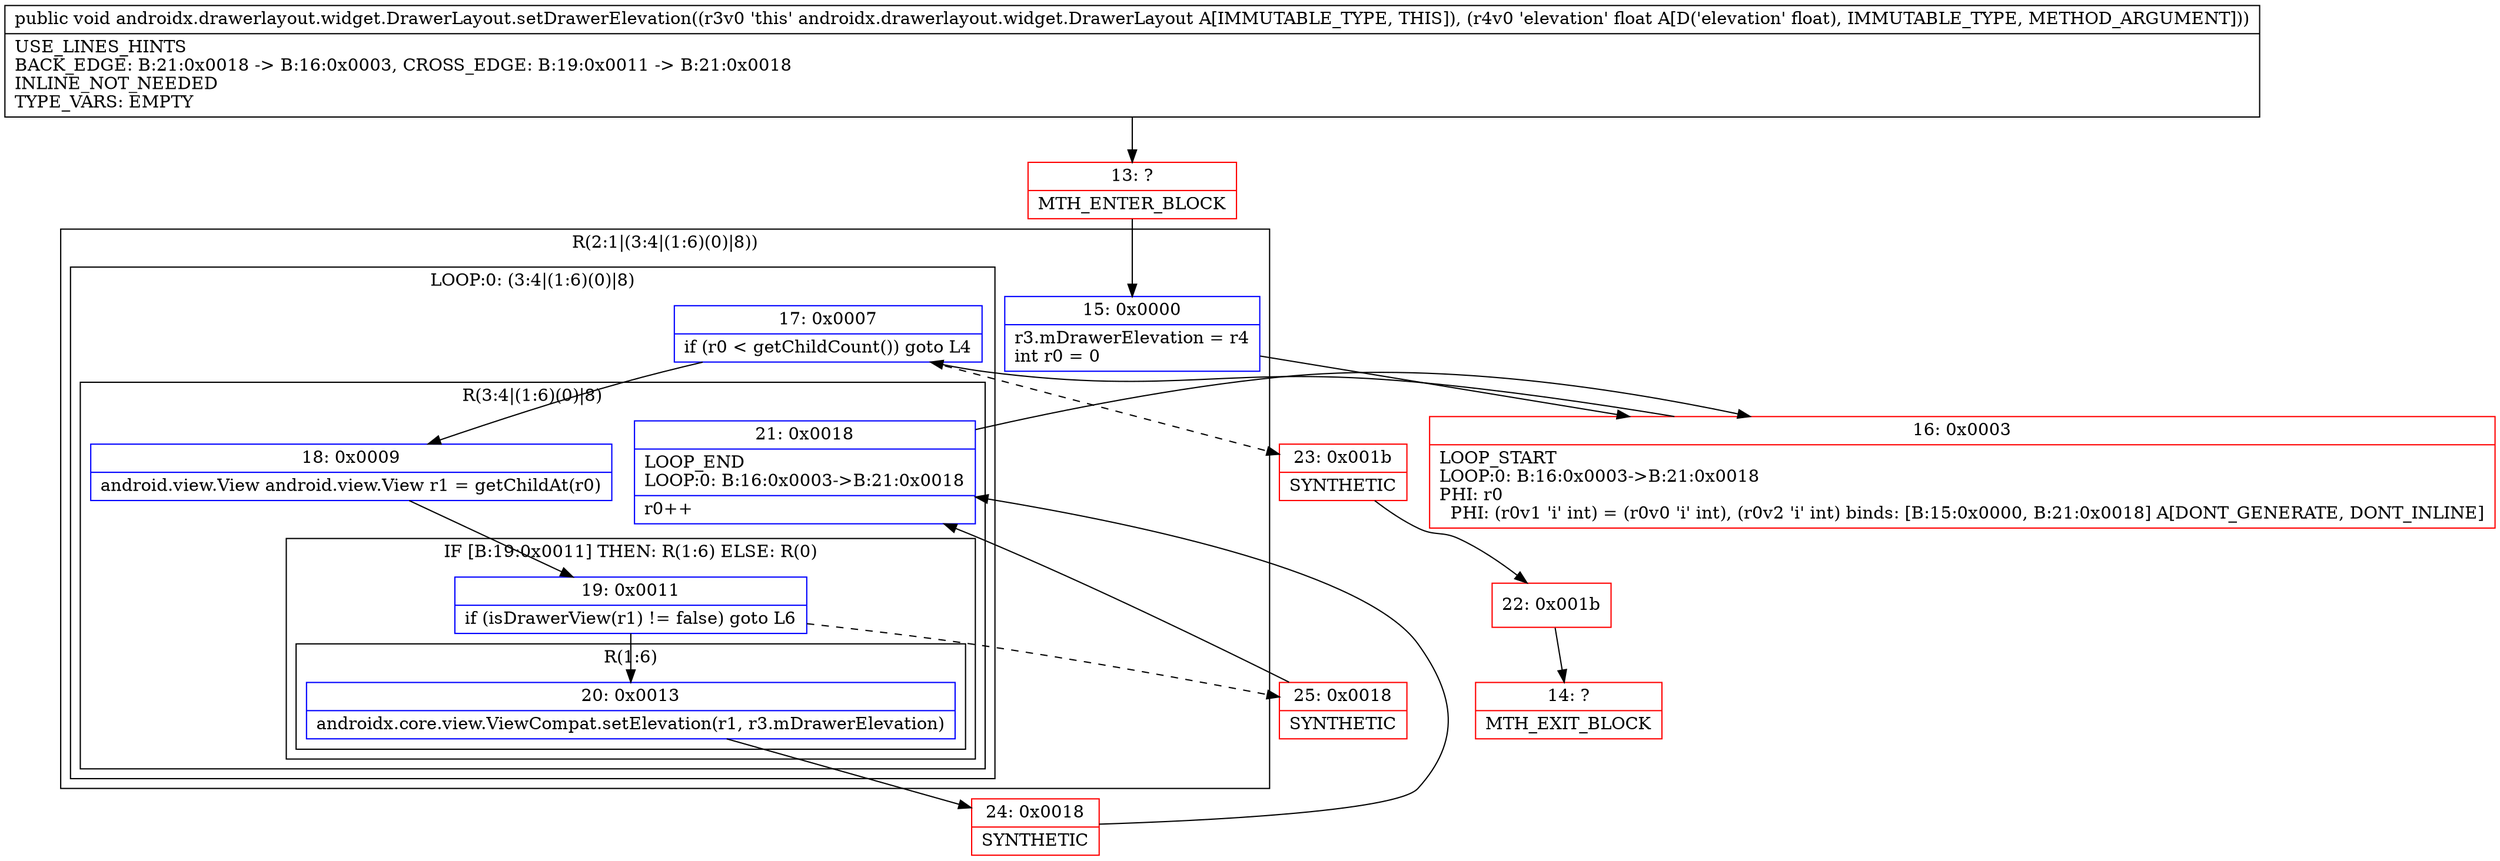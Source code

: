 digraph "CFG forandroidx.drawerlayout.widget.DrawerLayout.setDrawerElevation(F)V" {
subgraph cluster_Region_1263437747 {
label = "R(2:1|(3:4|(1:6)(0)|8))";
node [shape=record,color=blue];
Node_15 [shape=record,label="{15\:\ 0x0000|r3.mDrawerElevation = r4\lint r0 = 0\l}"];
subgraph cluster_LoopRegion_1868991247 {
label = "LOOP:0: (3:4|(1:6)(0)|8)";
node [shape=record,color=blue];
Node_17 [shape=record,label="{17\:\ 0x0007|if (r0 \< getChildCount()) goto L4\l}"];
subgraph cluster_Region_1515023923 {
label = "R(3:4|(1:6)(0)|8)";
node [shape=record,color=blue];
Node_18 [shape=record,label="{18\:\ 0x0009|android.view.View android.view.View r1 = getChildAt(r0)\l}"];
subgraph cluster_IfRegion_1913120086 {
label = "IF [B:19:0x0011] THEN: R(1:6) ELSE: R(0)";
node [shape=record,color=blue];
Node_19 [shape=record,label="{19\:\ 0x0011|if (isDrawerView(r1) != false) goto L6\l}"];
subgraph cluster_Region_1305188282 {
label = "R(1:6)";
node [shape=record,color=blue];
Node_20 [shape=record,label="{20\:\ 0x0013|androidx.core.view.ViewCompat.setElevation(r1, r3.mDrawerElevation)\l}"];
}
subgraph cluster_Region_1089823453 {
label = "R(0)";
node [shape=record,color=blue];
}
}
Node_21 [shape=record,label="{21\:\ 0x0018|LOOP_END\lLOOP:0: B:16:0x0003\-\>B:21:0x0018\l|r0++\l}"];
}
}
}
Node_13 [shape=record,color=red,label="{13\:\ ?|MTH_ENTER_BLOCK\l}"];
Node_16 [shape=record,color=red,label="{16\:\ 0x0003|LOOP_START\lLOOP:0: B:16:0x0003\-\>B:21:0x0018\lPHI: r0 \l  PHI: (r0v1 'i' int) = (r0v0 'i' int), (r0v2 'i' int) binds: [B:15:0x0000, B:21:0x0018] A[DONT_GENERATE, DONT_INLINE]\l}"];
Node_24 [shape=record,color=red,label="{24\:\ 0x0018|SYNTHETIC\l}"];
Node_25 [shape=record,color=red,label="{25\:\ 0x0018|SYNTHETIC\l}"];
Node_23 [shape=record,color=red,label="{23\:\ 0x001b|SYNTHETIC\l}"];
Node_22 [shape=record,color=red,label="{22\:\ 0x001b}"];
Node_14 [shape=record,color=red,label="{14\:\ ?|MTH_EXIT_BLOCK\l}"];
MethodNode[shape=record,label="{public void androidx.drawerlayout.widget.DrawerLayout.setDrawerElevation((r3v0 'this' androidx.drawerlayout.widget.DrawerLayout A[IMMUTABLE_TYPE, THIS]), (r4v0 'elevation' float A[D('elevation' float), IMMUTABLE_TYPE, METHOD_ARGUMENT]))  | USE_LINES_HINTS\lBACK_EDGE: B:21:0x0018 \-\> B:16:0x0003, CROSS_EDGE: B:19:0x0011 \-\> B:21:0x0018\lINLINE_NOT_NEEDED\lTYPE_VARS: EMPTY\l}"];
MethodNode -> Node_13;Node_15 -> Node_16;
Node_17 -> Node_18;
Node_17 -> Node_23[style=dashed];
Node_18 -> Node_19;
Node_19 -> Node_20;
Node_19 -> Node_25[style=dashed];
Node_20 -> Node_24;
Node_21 -> Node_16;
Node_13 -> Node_15;
Node_16 -> Node_17;
Node_24 -> Node_21;
Node_25 -> Node_21;
Node_23 -> Node_22;
Node_22 -> Node_14;
}

